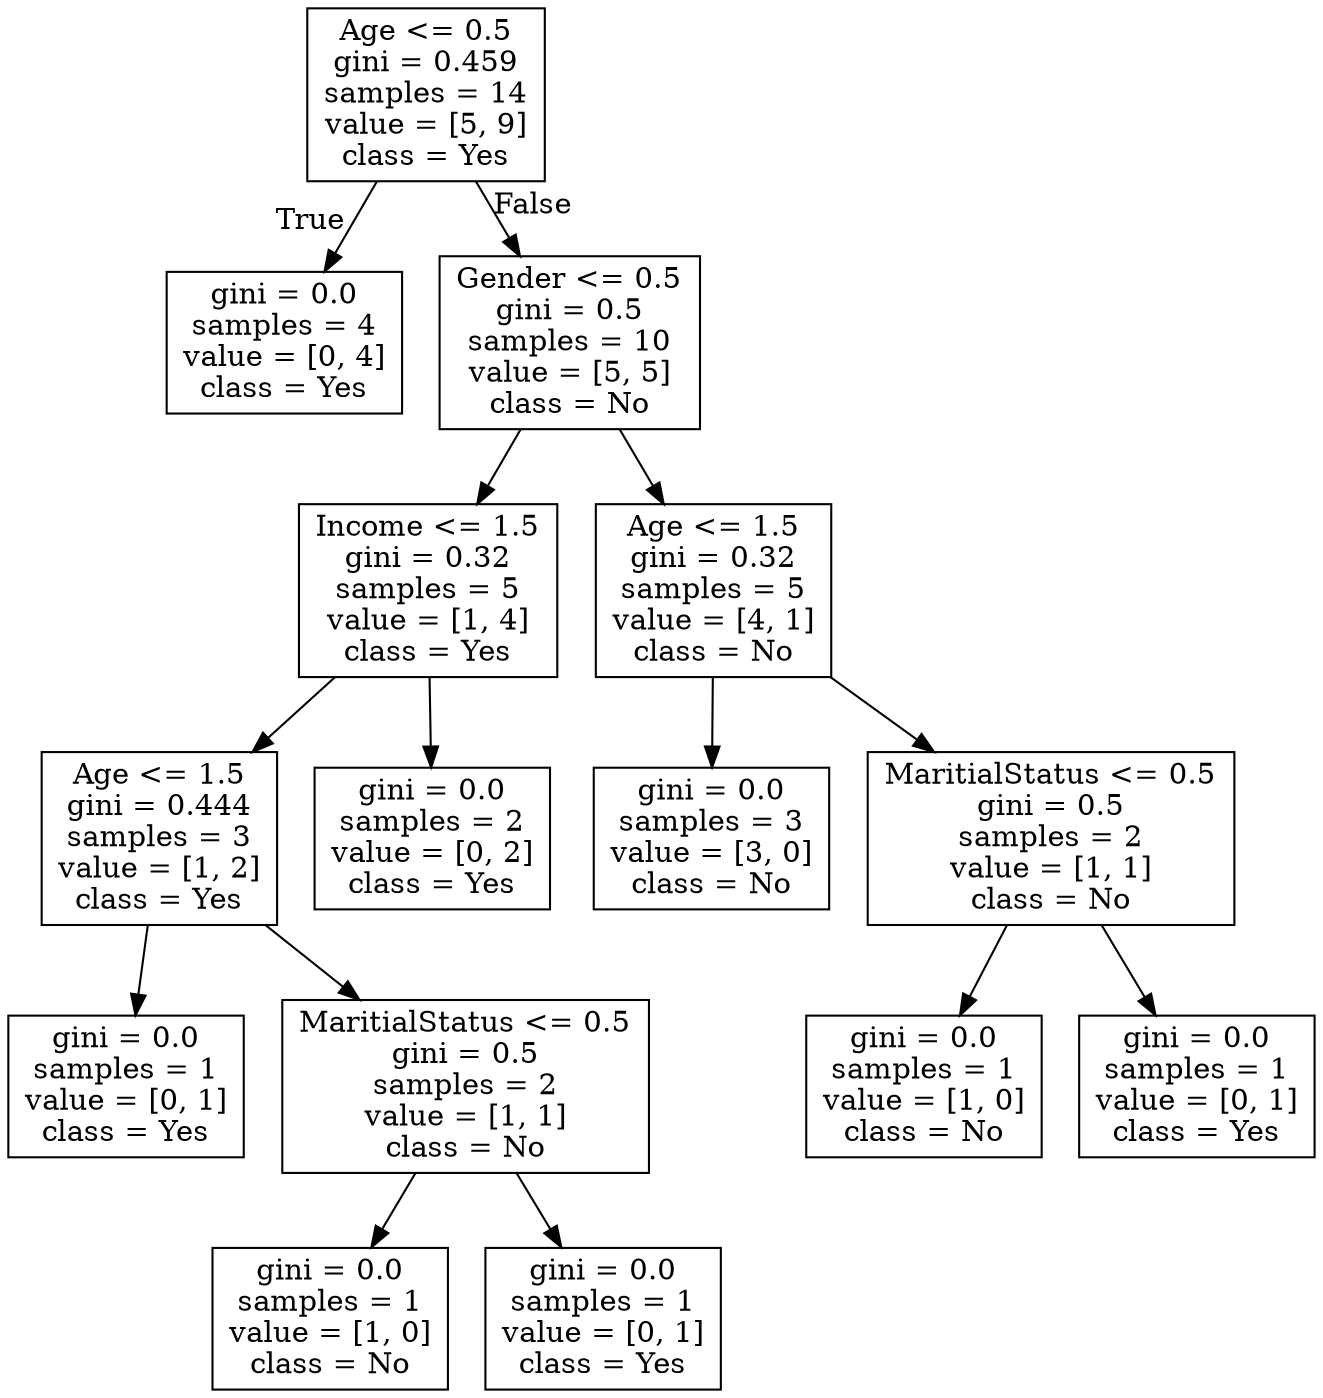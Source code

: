 digraph Tree {
node [shape=box] ;
0 [label="Age <= 0.5\ngini = 0.459\nsamples = 14\nvalue = [5, 9]\nclass = Yes"] ;
1 [label="gini = 0.0\nsamples = 4\nvalue = [0, 4]\nclass = Yes"] ;
0 -> 1 [labeldistance=2.5, labelangle=45, headlabel="True"] ;
2 [label="Gender <= 0.5\ngini = 0.5\nsamples = 10\nvalue = [5, 5]\nclass = No"] ;
0 -> 2 [labeldistance=2.5, labelangle=-45, headlabel="False"] ;
3 [label="Income <= 1.5\ngini = 0.32\nsamples = 5\nvalue = [1, 4]\nclass = Yes"] ;
2 -> 3 ;
4 [label="Age <= 1.5\ngini = 0.444\nsamples = 3\nvalue = [1, 2]\nclass = Yes"] ;
3 -> 4 ;
5 [label="gini = 0.0\nsamples = 1\nvalue = [0, 1]\nclass = Yes"] ;
4 -> 5 ;
6 [label="MaritialStatus <= 0.5\ngini = 0.5\nsamples = 2\nvalue = [1, 1]\nclass = No"] ;
4 -> 6 ;
7 [label="gini = 0.0\nsamples = 1\nvalue = [1, 0]\nclass = No"] ;
6 -> 7 ;
8 [label="gini = 0.0\nsamples = 1\nvalue = [0, 1]\nclass = Yes"] ;
6 -> 8 ;
9 [label="gini = 0.0\nsamples = 2\nvalue = [0, 2]\nclass = Yes"] ;
3 -> 9 ;
10 [label="Age <= 1.5\ngini = 0.32\nsamples = 5\nvalue = [4, 1]\nclass = No"] ;
2 -> 10 ;
11 [label="gini = 0.0\nsamples = 3\nvalue = [3, 0]\nclass = No"] ;
10 -> 11 ;
12 [label="MaritialStatus <= 0.5\ngini = 0.5\nsamples = 2\nvalue = [1, 1]\nclass = No"] ;
10 -> 12 ;
13 [label="gini = 0.0\nsamples = 1\nvalue = [1, 0]\nclass = No"] ;
12 -> 13 ;
14 [label="gini = 0.0\nsamples = 1\nvalue = [0, 1]\nclass = Yes"] ;
12 -> 14 ;
}